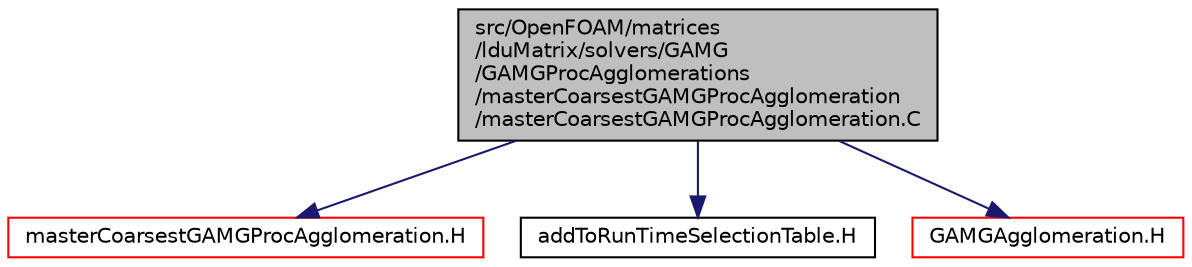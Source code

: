 digraph "src/OpenFOAM/matrices/lduMatrix/solvers/GAMG/GAMGProcAgglomerations/masterCoarsestGAMGProcAgglomeration/masterCoarsestGAMGProcAgglomeration.C"
{
  bgcolor="transparent";
  edge [fontname="Helvetica",fontsize="10",labelfontname="Helvetica",labelfontsize="10"];
  node [fontname="Helvetica",fontsize="10",shape=record];
  Node0 [label="src/OpenFOAM/matrices\l/lduMatrix/solvers/GAMG\l/GAMGProcAgglomerations\l/masterCoarsestGAMGProcAgglomeration\l/masterCoarsestGAMGProcAgglomeration.C",height=0.2,width=0.4,color="black", fillcolor="grey75", style="filled", fontcolor="black"];
  Node0 -> Node1 [color="midnightblue",fontsize="10",style="solid",fontname="Helvetica"];
  Node1 [label="masterCoarsestGAMGProcAgglomeration.H",height=0.2,width=0.4,color="red",URL="$a11477.html"];
  Node0 -> Node79 [color="midnightblue",fontsize="10",style="solid",fontname="Helvetica"];
  Node79 [label="addToRunTimeSelectionTable.H",height=0.2,width=0.4,color="black",URL="$a09989.html",tooltip="Macros for easy insertion into run-time selection tables. "];
  Node0 -> Node80 [color="midnightblue",fontsize="10",style="solid",fontname="Helvetica"];
  Node80 [label="GAMGAgglomeration.H",height=0.2,width=0.4,color="red",URL="$a11441.html"];
}
